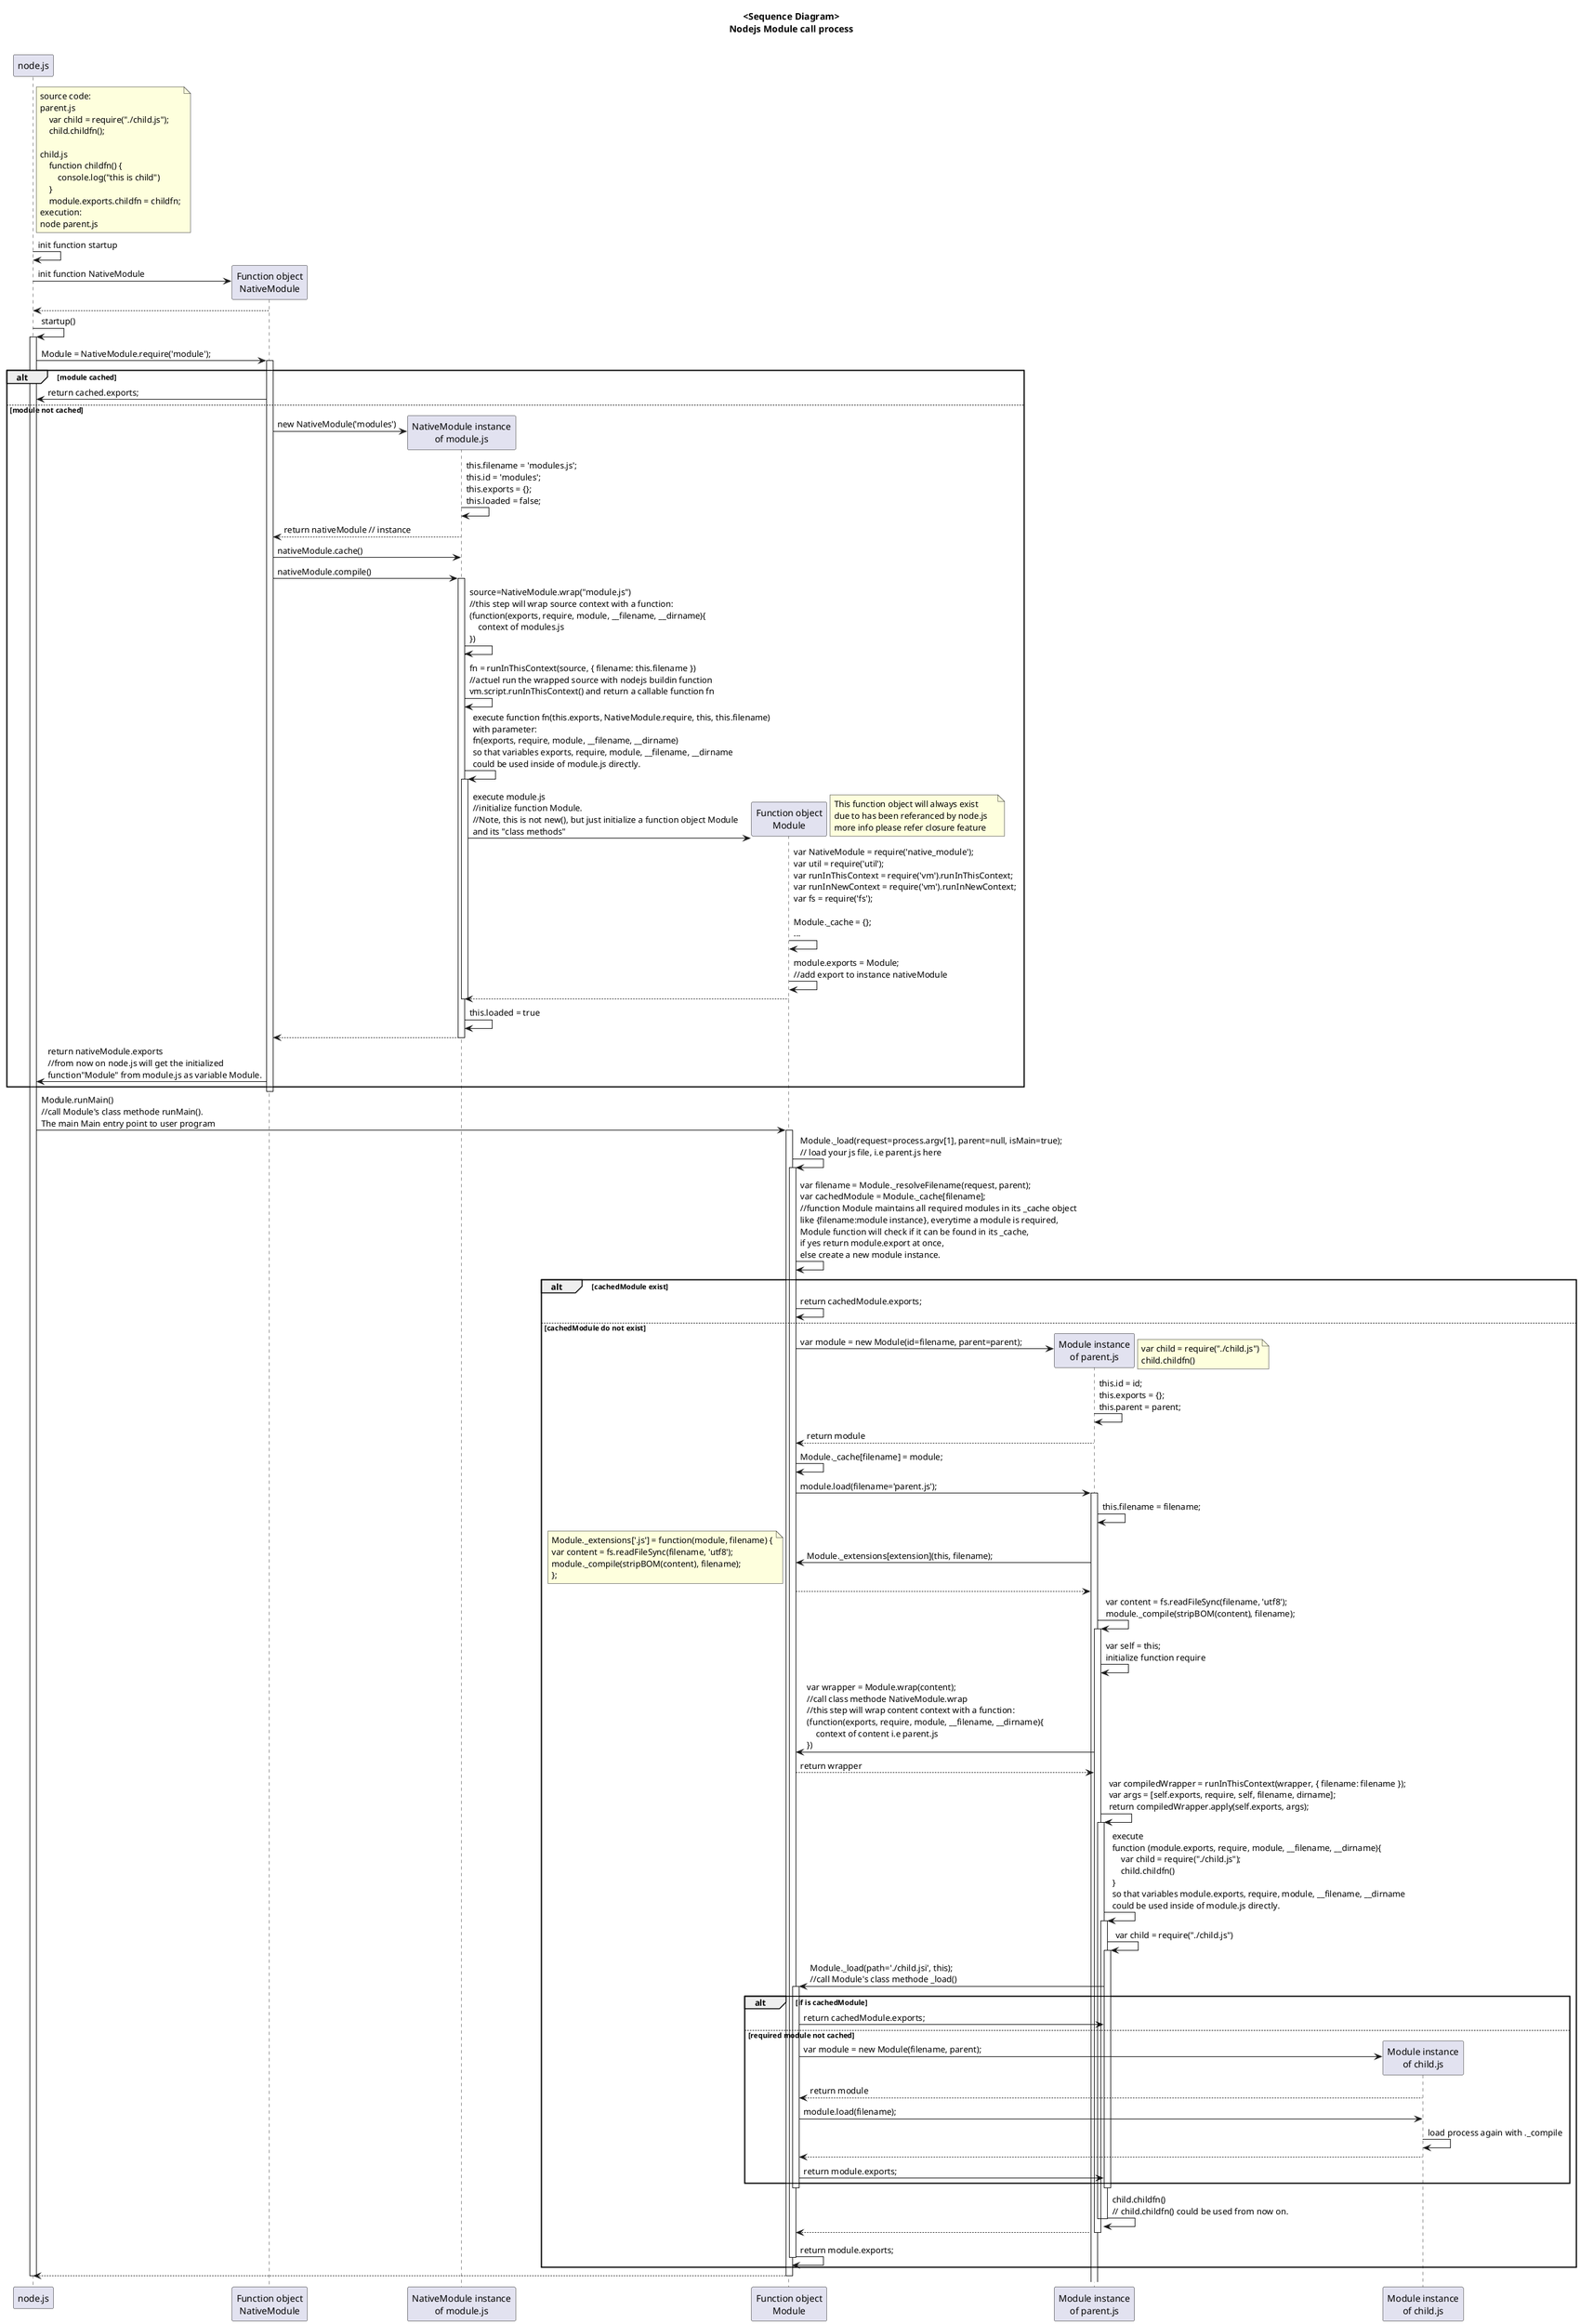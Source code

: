 @startuml nodejsModule
skinparam classAttributeIconSize 0
/'set namespaceSeparator :: '/
/'set PLANTUML_LIMIT_SIZE=8192 '/
/'scale 2000 width '/

title
<b><Sequence Diagram>
Nodejs Module call process
end title
participant  "node.js" as nodejs
participant "Function object\nNativeModule" as NativeModule
 
participant "NativeModule instance\nof module.js" as Module
participant "Function object\nModule" as FModule
participant "Module instance\nof parent.js" as pModule

participant "Module instance\nof child.js" as cModule
note right of nodejs
    source code:
    parent.js
        var child = require("./child.js");
        child.childfn();

    child.js
        function childfn() {
            console.log("this is child")
        }
        module.exports.childfn = childfn;
    execution:
    node parent.js
end note
/'
note left of nodejs
class Module {
    static Module._contextLoad
    static Module._cache
    static Module._pathCache
    static Module._extensions
    static Module.globalPaths
    static Module.wrapper
    static Module.wrap
    static Module._debug
    static Module._realpathCache
    static Module.Module
    + id
    + parent
    + filename
    + loaded
    + children
    + paths
    
    static Module._findPath(request, paths)
    static Module._nodeModulePaths(from)
    static Module._resolveLookupPaths(request, parent)
    static Module._load(request, parent, isMain)
    static Module._resolveFilename(request, parent)
    static Module.runMain()
    static Module._initPaths()
    static Module.requireRepl()
    + Module.prototype.load(filename)
    + Module.prototype.require(path)
    + Module.prototype._compile(content, filename)
}
end note
'/
nodejs -> nodejs : init function startup
create NativeModule
nodejs -> NativeModule : init function NativeModule
nodejs <-- NativeModule 
nodejs -> nodejs : startup()
    activate nodejs
    nodejs -> NativeModule : Module = NativeModule.require('module');
        activate NativeModule
        alt module cached
            nodejs <- NativeModule : return cached.exports;
        else module not cached
            create Module
            NativeModule -> Module : new NativeModule('modules')
            Module -> Module :     this.filename = 'modules.js';\nthis.id = 'modules';\nthis.exports = {};\nthis.loaded = false;
            NativeModule <-- Module : return nativeModule // instance
            NativeModule -> Module : nativeModule.cache()
            NativeModule -> Module : nativeModule.compile()
                activate Module
                Module -> Module : source=NativeModule.wrap("module.js") \n//this step will wrap source context with a function:\n(function(exports, require, module, ~__filename, ~__dirname){\n    context of modules.js\n})
                Module -> Module : fn = runInThisContext(source, { filename: this.filename })\n//actuel run the wrapped source with nodejs buildin function\nvm.script.runInThisContext() and return a callable function fn
                Module -> Module : execute function fn(this.exports, NativeModule.require, this, this.filename)\nwith parameter:\nfn(exports, require, module, ~__filename, ~__dirname)\nso that variables exports, require, module, ~__filename, ~__dirname\ncould be used inside of module.js directly.
                    activate Module
                    create FModule
                    Module -> FModule : execute module.js \n//initialize function Module. \n//Note, this is not new(), but just initialize a function object Module \nand its "class methods"
                    note right
                        This function object will always exist 
                        due to has been referanced by node.js 
                        more info please refer closure feature    
                    end note
                    FModule -> FModule : var NativeModule = require('native_module');\nvar util = require('util');\nvar runInThisContext = require('vm').runInThisContext;\nvar runInNewContext = require('vm').runInNewContext;\nvar fs = require('fs');\n\nModule._cache = {};\n...
                    FModule -> FModule : module.exports = Module; \n//add export to instance nativeModule

                    Module <-- FModule
                    deactivate Module
                Module -> Module : this.loaded = true
                NativeModule <-- Module
                deactivate Module
        nodejs <- NativeModule : return nativeModule.exports \n//from now on node.js will get the initialized \nfunction"Module" from module.js as variable Module. 
        end
        deactivate NativeModule
    nodejs -> FModule : Module.runMain() \n//call Module's class methode runMain().\nThe main Main entry point to user program  
        activate FModule
        FModule -> FModule : Module._load(request=process.argv[1], parent=null, isMain=true); \n// load your js file, i.e parent.js here
            activate FModule
                FModule -> FModule : var filename = Module._resolveFilename(request, parent);\nvar cachedModule = Module._cache[filename];\n//function Module maintains all required modules in its _cache object\nlike {filename:module instance}, everytime a module is required,\nModule function will check if it can be found in its _cache,\nif yes return module.export at once,\nelse create a new module instance.
                alt cachedModule exist
                    FModule -> FModule : return cachedModule.exports;
                else cachedModule do not exist
                    create pModule
                    FModule -> pModule : var module = new Module(id=filename, parent=parent);
                    note right 
                        var child = require("./child.js")
                        child.childfn()
                    end note
                    pModule -> pModule : this.id = id;\nthis.exports = {};\nthis.parent = parent;
                    FModule <-- pModule : return module
                    FModule -> FModule : Module._cache[filename] = module; 
                    FModule -> pModule : module.load(filename='parent.js');
                        activate pModule
                        pModule -> pModule : this.filename = filename;
                        FModule <- pModule : Module._extensions[extension](this, filename);
                        note left
                            Module._extensions['.js'] = function(module, filename) {
                            var content = fs.readFileSync(filename, 'utf8');
                            module._compile(stripBOM(content), filename);
                            };
                        end note
                        FModule --> pModule
                        pModule -> pModule : var content = fs.readFileSync(filename, 'utf8');\nmodule._compile(stripBOM(content), filename);
                            activate pModule
                            pModule -> pModule : var self = this;\ninitialize function require
                            FModule <- pModule : var wrapper = Module.wrap(content); \n//call class methode NativeModule.wrap\n//this step will wrap content context with a function:\n(function(exports, require, module, ~__filename, ~__dirname){\n    context of content i.e parent.js\n})
                            FModule --> pModule : return wrapper
                            pModule -> pModule : var compiledWrapper = runInThisContext(wrapper, { filename: filename });\nvar args = [self.exports, require, self, filename, dirname];\nreturn compiledWrapper.apply(self.exports, args);
                                activate pModule
                                pModule -> pModule : execute\nfunction (module.exports, require, module, ~__filename, ~__dirname){\n    var child = require("./child.js");\n    child.childfn()\n}\nso that variables module.exports, require, module, ~__filename, ~__dirname\ncould be used inside of module.js directly. 
                                    activate pModule
                                    pModule -> pModule : var child = require("./child.js")
                                        activate pModule
                                        FModule <- pModule : Module._load(path='./child.jsi', this);\n//call Module's class methode _load()
                                            activate FModule
                                            alt if is cachedModule
                                                FModule -> pModule : return cachedModule.exports; 
                                            else required module not cached
                                                create cModule
                                                FModule -> cModule : var module = new Module(filename, parent);
                                                FModule <-- cModule : return module
                                                FModule -> cModule : module.load(filename);
                                                cModule -> cModule : load process again with ._compile

                                                FModule <-- cModule : 
                                                FModule -> pModule : return module.exports;
                                            end
                                            deactivate FModule
                                        deactivate pModule
                                    pModule -> pModule : child.childfn() \n// child.childfn() could be used from now on.
                                deactivate pModule
                            deactivate pModule
                        FModule <-- pModule : 
                        deactivate pModule
                    FModule -> FModule : return module.exports;
            deactivate FModule
                    end
        nodejs <-- FModule
        deactivate FModule
    deactivate nodejs


@enduml